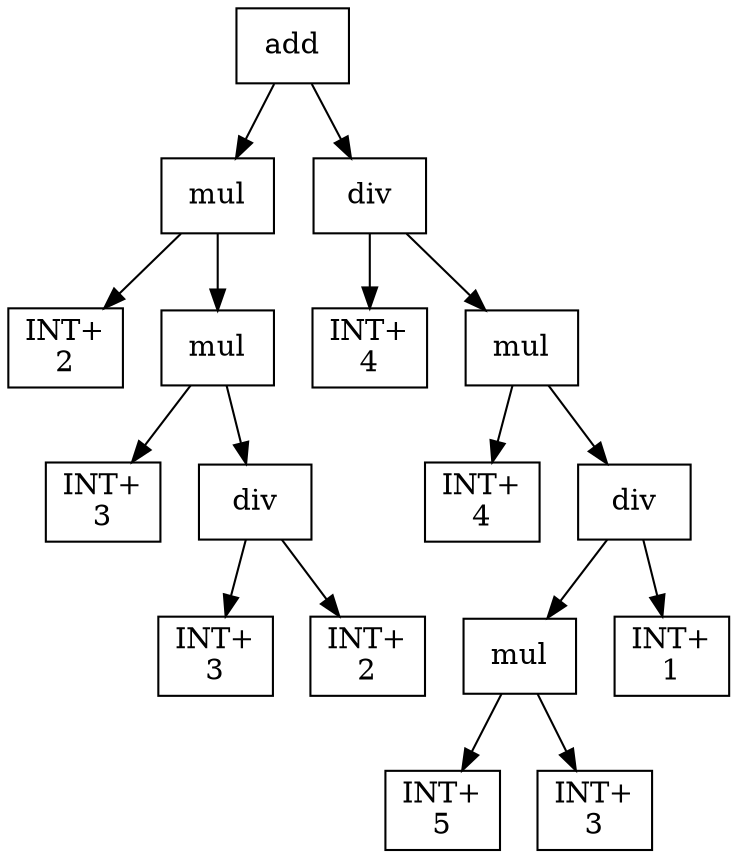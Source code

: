 digraph expr {
  node [shape=box];
  n1 [label="add"];
  n2 [label="mul"];
  n3 [label="INT+\n2"];
  n4 [label="mul"];
  n5 [label="INT+\n3"];
  n6 [label="div"];
  n7 [label="INT+\n3"];
  n8 [label="INT+\n2"];
  n6 -> n7;
  n6 -> n8;
  n4 -> n5;
  n4 -> n6;
  n2 -> n3;
  n2 -> n4;
  n9 [label="div"];
  n10 [label="INT+\n4"];
  n11 [label="mul"];
  n12 [label="INT+\n4"];
  n13 [label="div"];
  n14 [label="mul"];
  n15 [label="INT+\n5"];
  n16 [label="INT+\n3"];
  n14 -> n15;
  n14 -> n16;
  n17 [label="INT+\n1"];
  n13 -> n14;
  n13 -> n17;
  n11 -> n12;
  n11 -> n13;
  n9 -> n10;
  n9 -> n11;
  n1 -> n2;
  n1 -> n9;
}